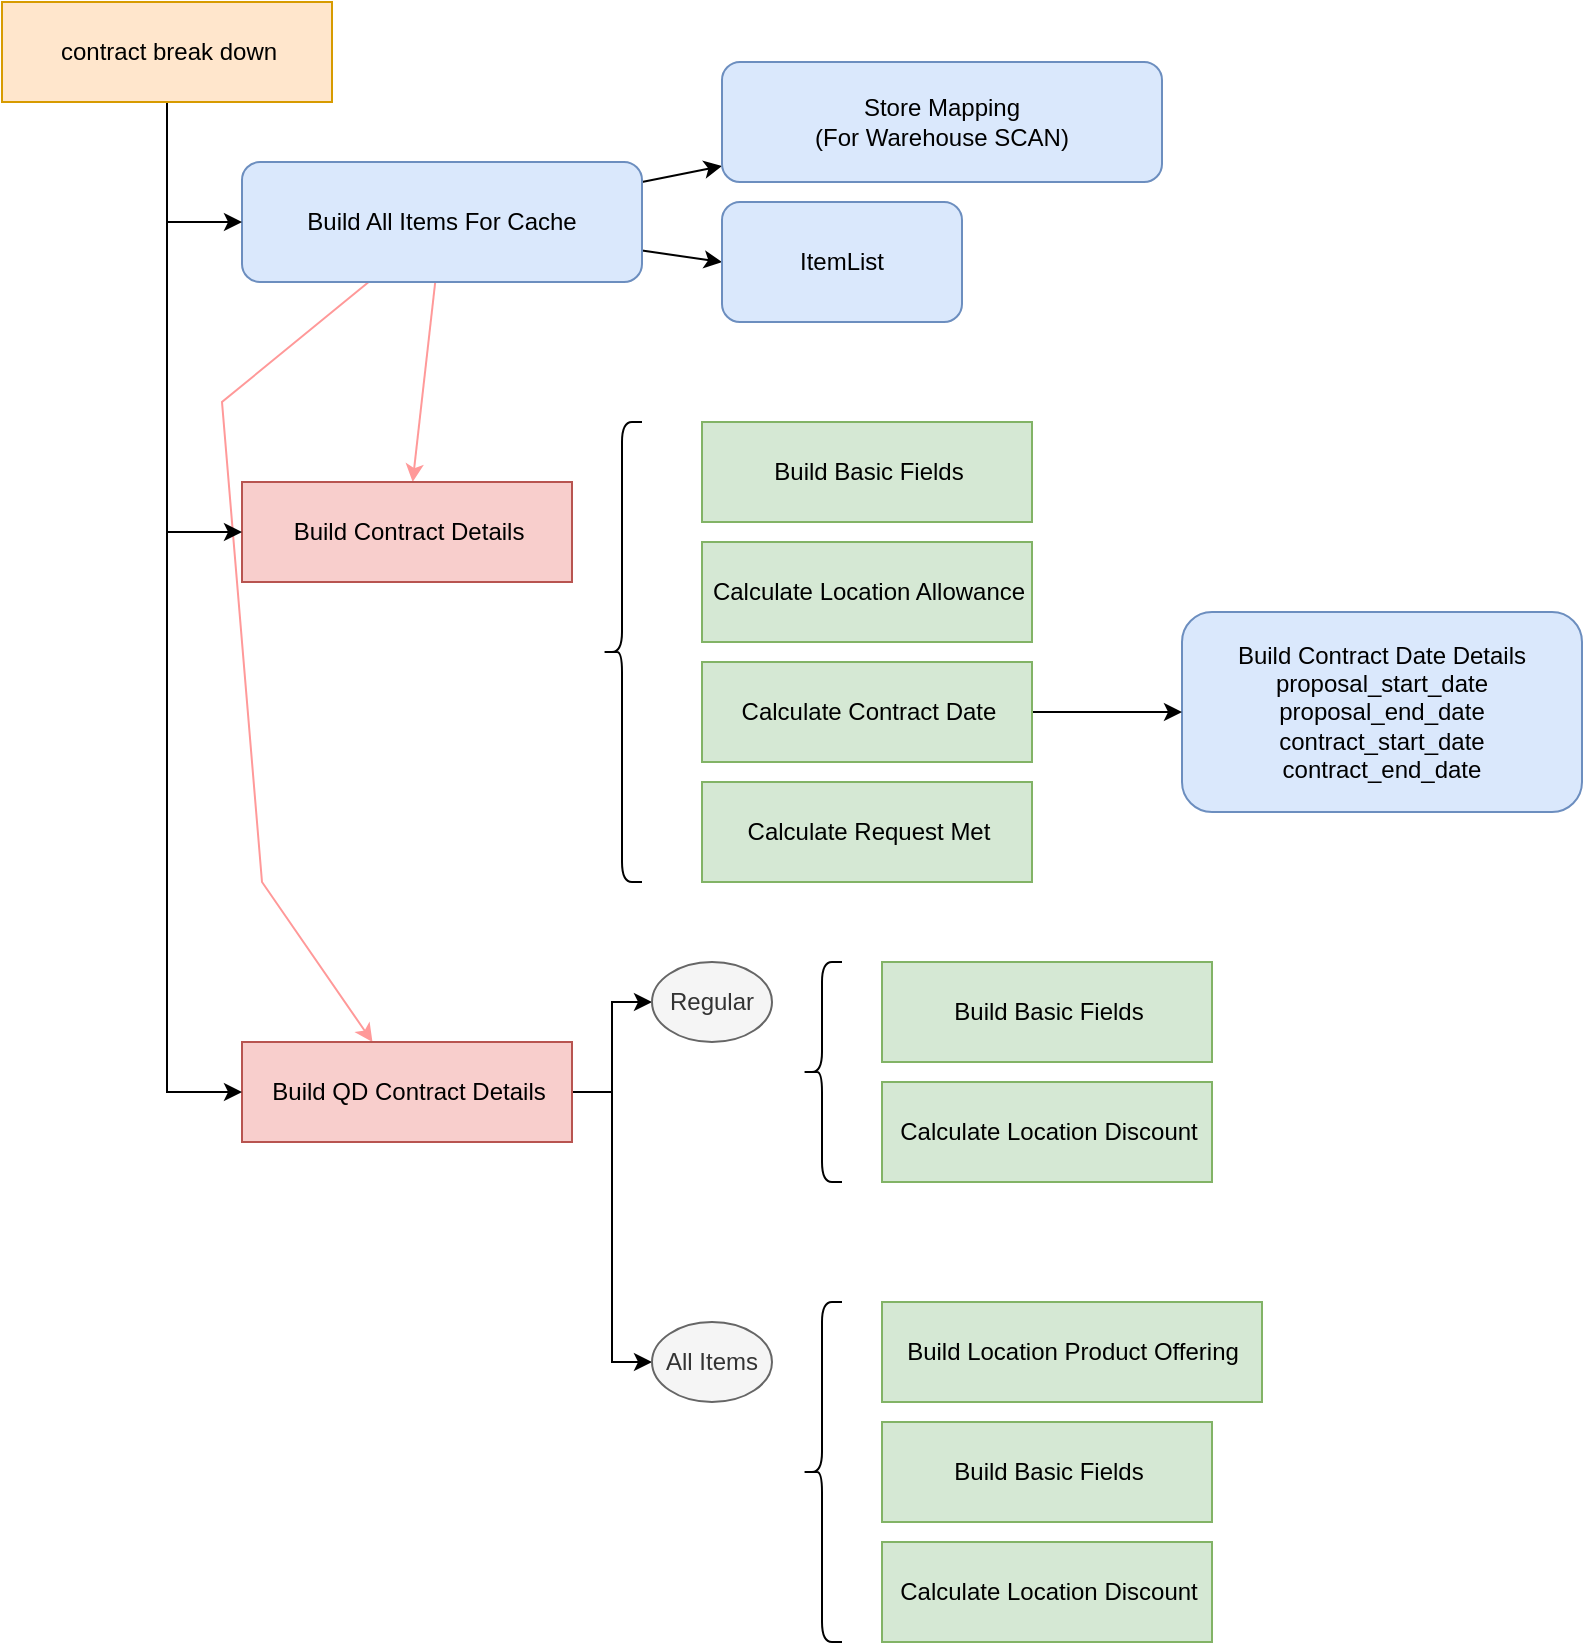 <mxfile version="14.7.3" type="github">
  <diagram id="kgpKYQtTHZ0yAKxKKP6v" name="Page-1">
    <mxGraphModel dx="1422" dy="882" grid="1" gridSize="10" guides="1" tooltips="1" connect="1" arrows="1" fold="1" page="1" pageScale="1" pageWidth="850" pageHeight="1100" math="0" shadow="0">
      <root>
        <mxCell id="0" />
        <mxCell id="1" parent="0" />
        <mxCell id="FABi1pu8SRAAy6zYCwlk-1" value="Build Contract Date Details&lt;br&gt;proposal_start_date&lt;br&gt;proposal_end_date&lt;br&gt;contract_start_date&lt;br&gt;contract_end_date" style="rounded=1;whiteSpace=wrap;html=1;fillColor=#dae8fc;strokeColor=#6c8ebf;" vertex="1" parent="1">
          <mxGeometry x="630" y="345" width="200" height="100" as="geometry" />
        </mxCell>
        <mxCell id="FABi1pu8SRAAy6zYCwlk-23" value="" style="rounded=0;orthogonalLoop=1;jettySize=auto;html=1;" edge="1" parent="1" source="FABi1pu8SRAAy6zYCwlk-7" target="FABi1pu8SRAAy6zYCwlk-22">
          <mxGeometry relative="1" as="geometry" />
        </mxCell>
        <mxCell id="FABi1pu8SRAAy6zYCwlk-28" value="" style="edgeStyle=none;rounded=0;orthogonalLoop=1;jettySize=auto;html=1;entryX=0;entryY=0.5;entryDx=0;entryDy=0;" edge="1" parent="1" source="FABi1pu8SRAAy6zYCwlk-7" target="FABi1pu8SRAAy6zYCwlk-29">
          <mxGeometry relative="1" as="geometry">
            <mxPoint x="440" y="270" as="targetPoint" />
          </mxGeometry>
        </mxCell>
        <mxCell id="FABi1pu8SRAAy6zYCwlk-43" value="" style="rounded=0;orthogonalLoop=1;jettySize=auto;html=1;strokeColor=#FF9999;" edge="1" parent="1" source="FABi1pu8SRAAy6zYCwlk-7" target="FABi1pu8SRAAy6zYCwlk-9">
          <mxGeometry relative="1" as="geometry" />
        </mxCell>
        <mxCell id="FABi1pu8SRAAy6zYCwlk-44" value="" style="edgeStyle=none;rounded=0;orthogonalLoop=1;jettySize=auto;html=1;strokeColor=#FF9999;" edge="1" parent="1" source="FABi1pu8SRAAy6zYCwlk-7" target="FABi1pu8SRAAy6zYCwlk-10">
          <mxGeometry relative="1" as="geometry">
            <Array as="points">
              <mxPoint x="150" y="240" />
              <mxPoint x="170" y="480" />
            </Array>
          </mxGeometry>
        </mxCell>
        <mxCell id="FABi1pu8SRAAy6zYCwlk-7" value="Build All Items For Cache" style="rounded=1;whiteSpace=wrap;html=1;fillColor=#dae8fc;strokeColor=#6c8ebf;align=center;" vertex="1" parent="1">
          <mxGeometry x="160" y="120" width="200" height="60" as="geometry" />
        </mxCell>
        <mxCell id="FABi1pu8SRAAy6zYCwlk-8" value="Calculate Request Met" style="html=1;fillColor=#d5e8d4;strokeColor=#82b366;" vertex="1" parent="1">
          <mxGeometry x="390" y="430" width="165" height="50" as="geometry" />
        </mxCell>
        <mxCell id="FABi1pu8SRAAy6zYCwlk-9" value="Build Contract Details" style="html=1;fillColor=#f8cecc;strokeColor=#b85450;" vertex="1" parent="1">
          <mxGeometry x="160" y="280" width="165" height="50" as="geometry" />
        </mxCell>
        <mxCell id="FABi1pu8SRAAy6zYCwlk-35" value="" style="edgeStyle=orthogonalEdgeStyle;rounded=0;orthogonalLoop=1;jettySize=auto;html=1;entryX=0;entryY=0.5;entryDx=0;entryDy=0;" edge="1" parent="1" source="FABi1pu8SRAAy6zYCwlk-10" target="FABi1pu8SRAAy6zYCwlk-18">
          <mxGeometry relative="1" as="geometry" />
        </mxCell>
        <mxCell id="FABi1pu8SRAAy6zYCwlk-37" value="" style="edgeStyle=orthogonalEdgeStyle;rounded=0;orthogonalLoop=1;jettySize=auto;html=1;" edge="1" parent="1" source="FABi1pu8SRAAy6zYCwlk-10" target="FABi1pu8SRAAy6zYCwlk-17">
          <mxGeometry relative="1" as="geometry" />
        </mxCell>
        <mxCell id="FABi1pu8SRAAy6zYCwlk-10" value="Build QD Contract Details" style="html=1;fillColor=#f8cecc;strokeColor=#b85450;" vertex="1" parent="1">
          <mxGeometry x="160" y="560" width="165" height="50" as="geometry" />
        </mxCell>
        <mxCell id="FABi1pu8SRAAy6zYCwlk-30" value="" style="edgeStyle=none;rounded=0;orthogonalLoop=1;jettySize=auto;html=1;" edge="1" parent="1" source="FABi1pu8SRAAy6zYCwlk-12" target="FABi1pu8SRAAy6zYCwlk-1">
          <mxGeometry relative="1" as="geometry" />
        </mxCell>
        <mxCell id="FABi1pu8SRAAy6zYCwlk-12" value="Calculate Contract Date" style="html=1;fillColor=#d5e8d4;strokeColor=#82b366;" vertex="1" parent="1">
          <mxGeometry x="390" y="370" width="165" height="50" as="geometry" />
        </mxCell>
        <mxCell id="FABi1pu8SRAAy6zYCwlk-13" value="Calculate Location Allowance" style="html=1;fillColor=#d5e8d4;strokeColor=#82b366;" vertex="1" parent="1">
          <mxGeometry x="390" y="310" width="165" height="50" as="geometry" />
        </mxCell>
        <mxCell id="FABi1pu8SRAAy6zYCwlk-14" value="Build Basic Fields" style="html=1;fillColor=#d5e8d4;strokeColor=#82b366;" vertex="1" parent="1">
          <mxGeometry x="390" y="250" width="165" height="50" as="geometry" />
        </mxCell>
        <mxCell id="FABi1pu8SRAAy6zYCwlk-15" value="Build Basic Fields" style="html=1;fillColor=#d5e8d4;strokeColor=#82b366;" vertex="1" parent="1">
          <mxGeometry x="480" y="520" width="165" height="50" as="geometry" />
        </mxCell>
        <mxCell id="FABi1pu8SRAAy6zYCwlk-16" value="Calculate Location Discount" style="html=1;fillColor=#d5e8d4;strokeColor=#82b366;" vertex="1" parent="1">
          <mxGeometry x="480" y="580" width="165" height="50" as="geometry" />
        </mxCell>
        <mxCell id="FABi1pu8SRAAy6zYCwlk-17" value="Regular" style="ellipse;whiteSpace=wrap;html=1;fillColor=#f5f5f5;strokeColor=#666666;fontColor=#333333;" vertex="1" parent="1">
          <mxGeometry x="365" y="520" width="60" height="40" as="geometry" />
        </mxCell>
        <mxCell id="FABi1pu8SRAAy6zYCwlk-18" value="All Items" style="ellipse;whiteSpace=wrap;html=1;fillColor=#f5f5f5;strokeColor=#666666;fontColor=#333333;" vertex="1" parent="1">
          <mxGeometry x="365" y="700" width="60" height="40" as="geometry" />
        </mxCell>
        <mxCell id="FABi1pu8SRAAy6zYCwlk-31" value="" style="edgeStyle=orthogonalEdgeStyle;rounded=0;orthogonalLoop=1;jettySize=auto;html=1;entryX=0;entryY=0.5;entryDx=0;entryDy=0;" edge="1" parent="1" source="FABi1pu8SRAAy6zYCwlk-19" target="FABi1pu8SRAAy6zYCwlk-9">
          <mxGeometry relative="1" as="geometry" />
        </mxCell>
        <mxCell id="FABi1pu8SRAAy6zYCwlk-32" value="" style="edgeStyle=orthogonalEdgeStyle;rounded=0;orthogonalLoop=1;jettySize=auto;html=1;entryX=0;entryY=0.5;entryDx=0;entryDy=0;" edge="1" parent="1" source="FABi1pu8SRAAy6zYCwlk-19" target="FABi1pu8SRAAy6zYCwlk-10">
          <mxGeometry relative="1" as="geometry" />
        </mxCell>
        <mxCell id="FABi1pu8SRAAy6zYCwlk-33" style="edgeStyle=orthogonalEdgeStyle;rounded=0;orthogonalLoop=1;jettySize=auto;html=1;entryX=0;entryY=0.5;entryDx=0;entryDy=0;exitX=0.5;exitY=1;exitDx=0;exitDy=0;" edge="1" parent="1" source="FABi1pu8SRAAy6zYCwlk-19" target="FABi1pu8SRAAy6zYCwlk-7">
          <mxGeometry relative="1" as="geometry" />
        </mxCell>
        <mxCell id="FABi1pu8SRAAy6zYCwlk-19" value="contract break down" style="html=1;fillColor=#ffe6cc;strokeColor=#d79b00;" vertex="1" parent="1">
          <mxGeometry x="40" y="40" width="165" height="50" as="geometry" />
        </mxCell>
        <mxCell id="FABi1pu8SRAAy6zYCwlk-20" value="Build Basic Fields" style="html=1;fillColor=#d5e8d4;strokeColor=#82b366;" vertex="1" parent="1">
          <mxGeometry x="480" y="750" width="165" height="50" as="geometry" />
        </mxCell>
        <mxCell id="FABi1pu8SRAAy6zYCwlk-21" value="Calculate Location Discount" style="html=1;fillColor=#d5e8d4;strokeColor=#82b366;" vertex="1" parent="1">
          <mxGeometry x="480" y="810" width="165" height="50" as="geometry" />
        </mxCell>
        <mxCell id="FABi1pu8SRAAy6zYCwlk-22" value="Store Mapping&lt;br&gt;(For Warehouse SCAN)" style="whiteSpace=wrap;html=1;rounded=1;strokeColor=#6c8ebf;fillColor=#dae8fc;" vertex="1" parent="1">
          <mxGeometry x="400" y="70" width="220" height="60" as="geometry" />
        </mxCell>
        <mxCell id="FABi1pu8SRAAy6zYCwlk-29" value="ItemList" style="whiteSpace=wrap;html=1;rounded=1;strokeColor=#6c8ebf;fillColor=#dae8fc;" vertex="1" parent="1">
          <mxGeometry x="400" y="140" width="120" height="60" as="geometry" />
        </mxCell>
        <mxCell id="FABi1pu8SRAAy6zYCwlk-38" value="" style="shape=curlyBracket;whiteSpace=wrap;html=1;rounded=1;gradientColor=none;" vertex="1" parent="1">
          <mxGeometry x="440" y="520" width="20" height="110" as="geometry" />
        </mxCell>
        <mxCell id="FABi1pu8SRAAy6zYCwlk-39" value="" style="shape=curlyBracket;whiteSpace=wrap;html=1;rounded=1;gradientColor=none;size=0.5;" vertex="1" parent="1">
          <mxGeometry x="340" y="250" width="20" height="230" as="geometry" />
        </mxCell>
        <mxCell id="FABi1pu8SRAAy6zYCwlk-40" value="" style="shape=curlyBracket;whiteSpace=wrap;html=1;rounded=1;gradientColor=none;" vertex="1" parent="1">
          <mxGeometry x="440" y="690" width="20" height="170" as="geometry" />
        </mxCell>
        <mxCell id="FABi1pu8SRAAy6zYCwlk-41" value="Build Location Product Offering" style="html=1;fillColor=#d5e8d4;strokeColor=#82b366;" vertex="1" parent="1">
          <mxGeometry x="480" y="690" width="190" height="50" as="geometry" />
        </mxCell>
      </root>
    </mxGraphModel>
  </diagram>
</mxfile>

